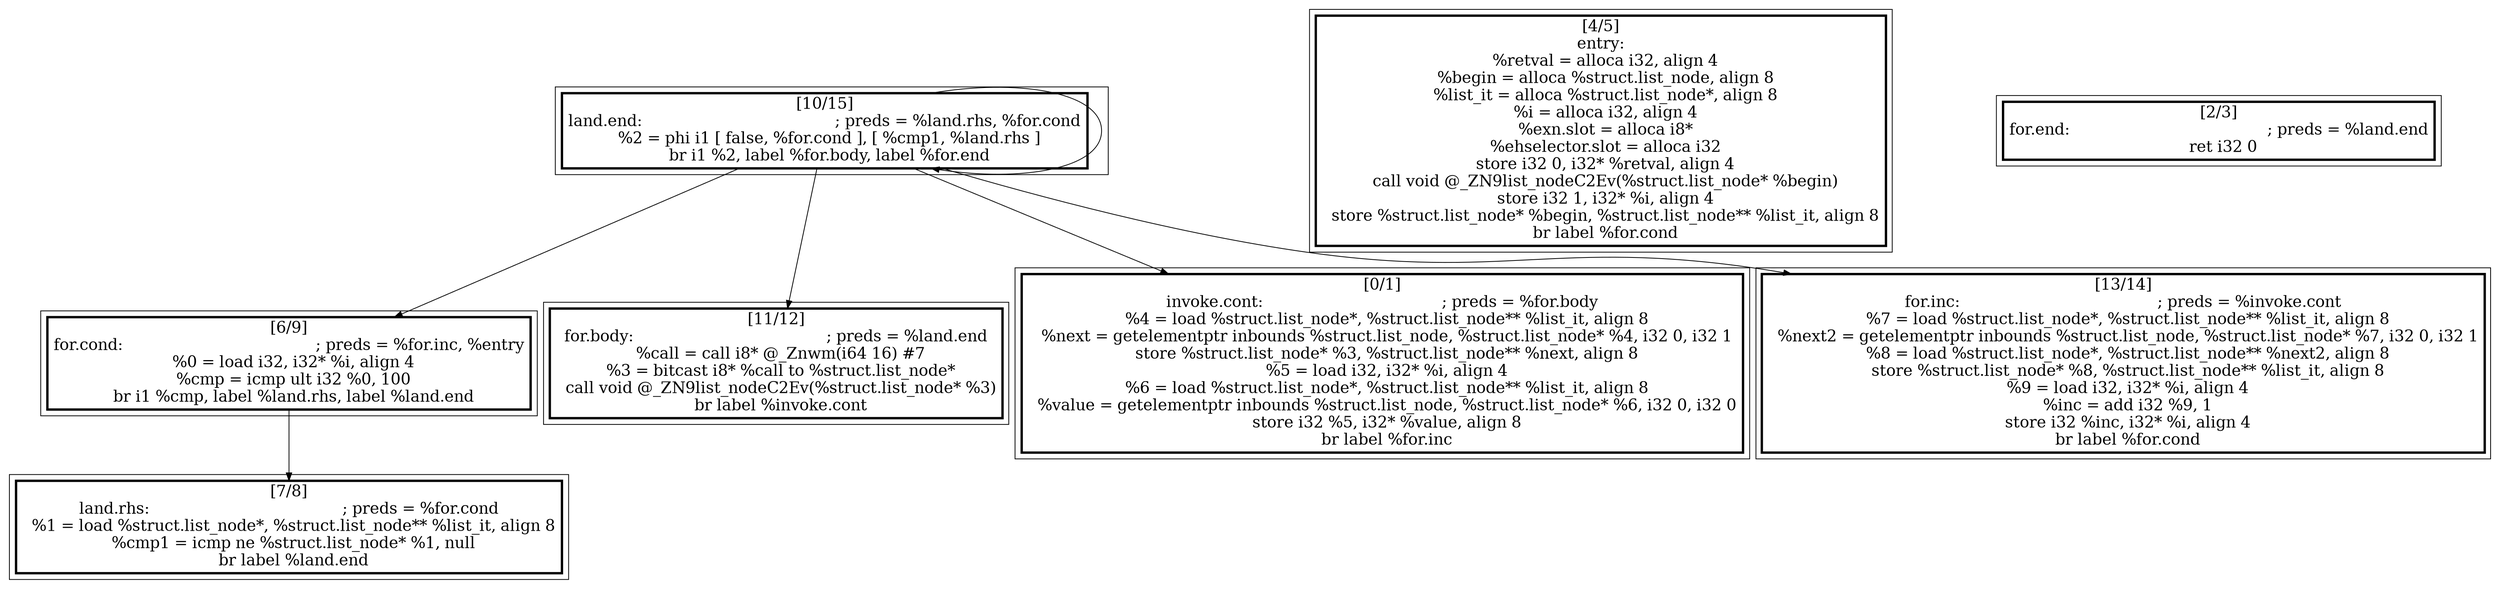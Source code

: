 
digraph G {



node43->node42 [ ]
node39->node43 [ ]
node39->node41 [ ]
node39->node37 [ ]
node39->node39 [ ]
node39->node40 [ ]


subgraph cluster7 {


node44 [penwidth=3.0,fontsize=20,shape=rectangle,label="[4/5]
entry:
  %retval = alloca i32, align 4
  %begin = alloca %struct.list_node, align 8
  %list_it = alloca %struct.list_node*, align 8
  %i = alloca i32, align 4
  %exn.slot = alloca i8*
  %ehselector.slot = alloca i32
  store i32 0, i32* %retval, align 4
  call void @_ZN9list_nodeC2Ev(%struct.list_node* %begin)
  store i32 1, i32* %i, align 4
  store %struct.list_node* %begin, %struct.list_node** %list_it, align 8
  br label %for.cond
" ]



}

subgraph cluster6 {


node43 [penwidth=3.0,fontsize=20,shape=rectangle,label="[6/9]
for.cond:                                         ; preds = %for.inc, %entry
  %0 = load i32, i32* %i, align 4
  %cmp = icmp ult i32 %0, 100
  br i1 %cmp, label %land.rhs, label %land.end
" ]



}

subgraph cluster0 {


node37 [penwidth=3.0,fontsize=20,shape=rectangle,label="[0/1]
invoke.cont:                                      ; preds = %for.body
  %4 = load %struct.list_node*, %struct.list_node** %list_it, align 8
  %next = getelementptr inbounds %struct.list_node, %struct.list_node* %4, i32 0, i32 1
  store %struct.list_node* %3, %struct.list_node** %next, align 8
  %5 = load i32, i32* %i, align 4
  %6 = load %struct.list_node*, %struct.list_node** %list_it, align 8
  %value = getelementptr inbounds %struct.list_node, %struct.list_node* %6, i32 0, i32 0
  store i32 %5, i32* %value, align 8
  br label %for.inc
" ]



}

subgraph cluster5 {


node42 [penwidth=3.0,fontsize=20,shape=rectangle,label="[7/8]
land.rhs:                                         ; preds = %for.cond
  %1 = load %struct.list_node*, %struct.list_node** %list_it, align 8
  %cmp1 = icmp ne %struct.list_node* %1, null
  br label %land.end
" ]



}

subgraph cluster1 {


node38 [penwidth=3.0,fontsize=20,shape=rectangle,label="[2/3]
for.end:                                          ; preds = %land.end
  ret i32 0
" ]



}

subgraph cluster2 {


node39 [penwidth=3.0,fontsize=20,shape=rectangle,label="[10/15]
land.end:                                         ; preds = %land.rhs, %for.cond
  %2 = phi i1 [ false, %for.cond ], [ %cmp1, %land.rhs ]
  br i1 %2, label %for.body, label %for.end
" ]



}

subgraph cluster3 {


node40 [penwidth=3.0,fontsize=20,shape=rectangle,label="[13/14]
for.inc:                                          ; preds = %invoke.cont
  %7 = load %struct.list_node*, %struct.list_node** %list_it, align 8
  %next2 = getelementptr inbounds %struct.list_node, %struct.list_node* %7, i32 0, i32 1
  %8 = load %struct.list_node*, %struct.list_node** %next2, align 8
  store %struct.list_node* %8, %struct.list_node** %list_it, align 8
  %9 = load i32, i32* %i, align 4
  %inc = add i32 %9, 1
  store i32 %inc, i32* %i, align 4
  br label %for.cond
" ]



}

subgraph cluster4 {


node41 [penwidth=3.0,fontsize=20,shape=rectangle,label="[11/12]
for.body:                                         ; preds = %land.end
  %call = call i8* @_Znwm(i64 16) #7
  %3 = bitcast i8* %call to %struct.list_node*
  call void @_ZN9list_nodeC2Ev(%struct.list_node* %3)
  br label %invoke.cont
" ]



}

}
